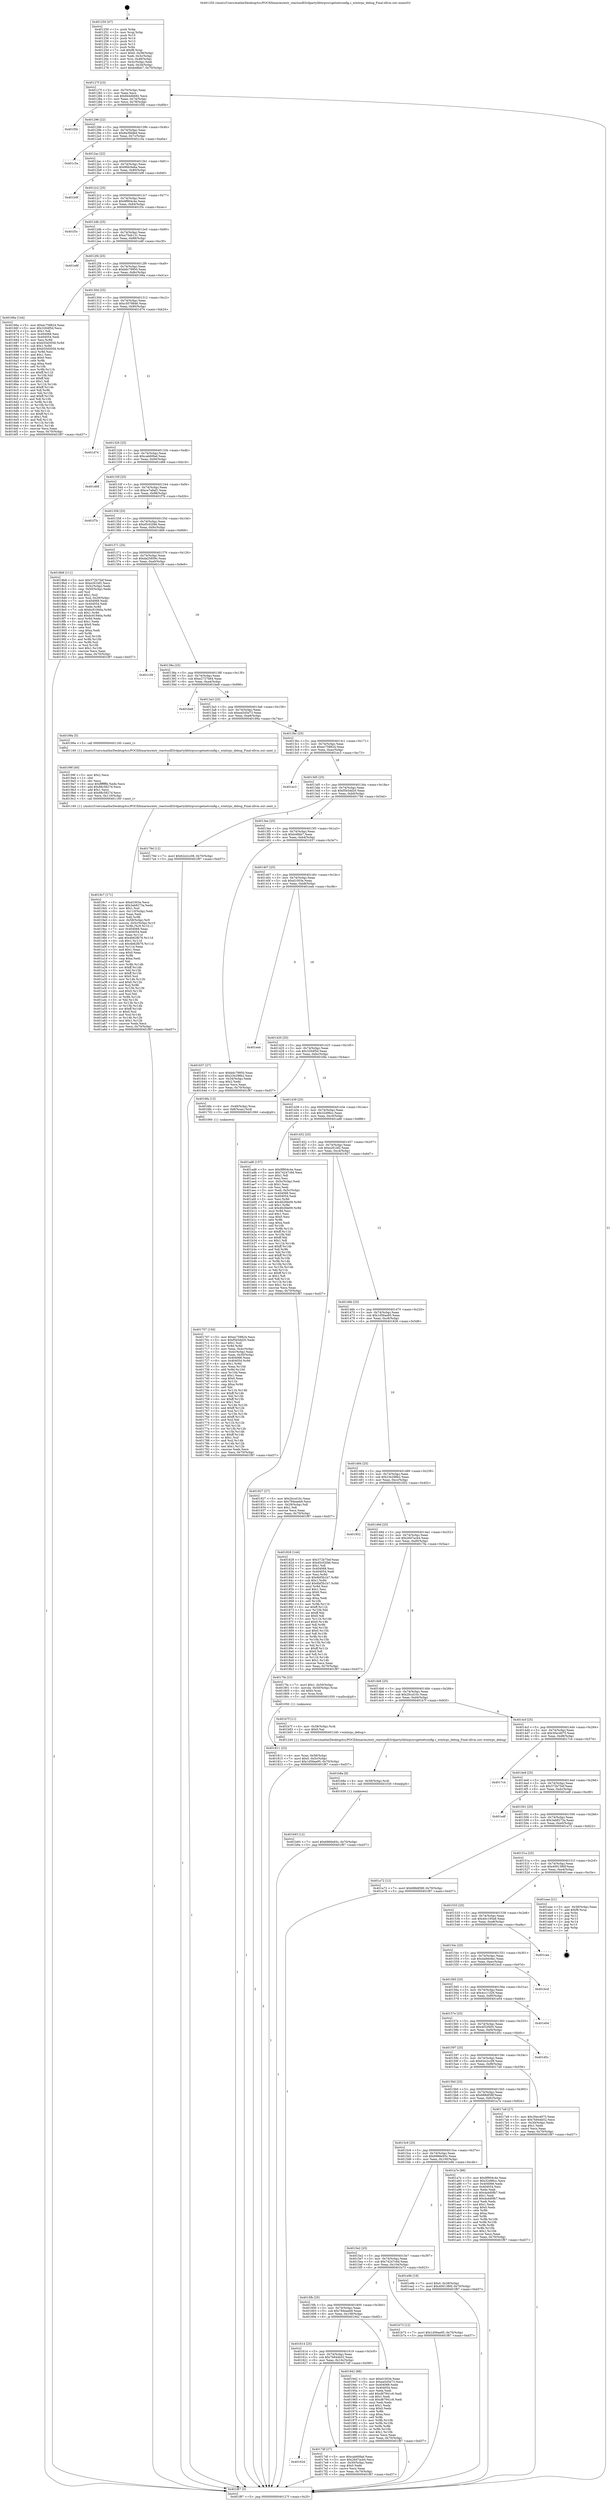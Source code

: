 digraph "0x401250" {
  label = "0x401250 (/mnt/c/Users/mathe/Desktop/tcc/POCII/binaries/extr_reactosdll3rdpartylibtirpcsrcgetnetconfig.c_wintirpc_debug_Final-ollvm.out::main(0))"
  labelloc = "t"
  node[shape=record]

  Entry [label="",width=0.3,height=0.3,shape=circle,fillcolor=black,style=filled]
  "0x40127f" [label="{
     0x40127f [23]\l
     | [instrs]\l
     &nbsp;&nbsp;0x40127f \<+3\>: mov -0x70(%rbp),%eax\l
     &nbsp;&nbsp;0x401282 \<+2\>: mov %eax,%ecx\l
     &nbsp;&nbsp;0x401284 \<+6\>: sub $0x844db682,%ecx\l
     &nbsp;&nbsp;0x40128a \<+3\>: mov %eax,-0x74(%rbp)\l
     &nbsp;&nbsp;0x40128d \<+3\>: mov %ecx,-0x78(%rbp)\l
     &nbsp;&nbsp;0x401290 \<+6\>: je 0000000000401f5b \<main+0xd0b\>\l
  }"]
  "0x401f5b" [label="{
     0x401f5b\l
  }", style=dashed]
  "0x401296" [label="{
     0x401296 [22]\l
     | [instrs]\l
     &nbsp;&nbsp;0x401296 \<+5\>: jmp 000000000040129b \<main+0x4b\>\l
     &nbsp;&nbsp;0x40129b \<+3\>: mov -0x74(%rbp),%eax\l
     &nbsp;&nbsp;0x40129e \<+5\>: sub $0x8a3fddbd,%eax\l
     &nbsp;&nbsp;0x4012a3 \<+3\>: mov %eax,-0x7c(%rbp)\l
     &nbsp;&nbsp;0x4012a6 \<+6\>: je 0000000000401c5a \<main+0xa0a\>\l
  }"]
  Exit [label="",width=0.3,height=0.3,shape=circle,fillcolor=black,style=filled,peripheries=2]
  "0x401c5a" [label="{
     0x401c5a\l
  }", style=dashed]
  "0x4012ac" [label="{
     0x4012ac [22]\l
     | [instrs]\l
     &nbsp;&nbsp;0x4012ac \<+5\>: jmp 00000000004012b1 \<main+0x61\>\l
     &nbsp;&nbsp;0x4012b1 \<+3\>: mov -0x74(%rbp),%eax\l
     &nbsp;&nbsp;0x4012b4 \<+5\>: sub $0x8fdc9a6a,%eax\l
     &nbsp;&nbsp;0x4012b9 \<+3\>: mov %eax,-0x80(%rbp)\l
     &nbsp;&nbsp;0x4012bc \<+6\>: je 0000000000401b9f \<main+0x94f\>\l
  }"]
  "0x401b93" [label="{
     0x401b93 [12]\l
     | [instrs]\l
     &nbsp;&nbsp;0x401b93 \<+7\>: movl $0x6966e93c,-0x70(%rbp)\l
     &nbsp;&nbsp;0x401b9a \<+5\>: jmp 0000000000401f87 \<main+0xd37\>\l
  }"]
  "0x401b9f" [label="{
     0x401b9f\l
  }", style=dashed]
  "0x4012c2" [label="{
     0x4012c2 [25]\l
     | [instrs]\l
     &nbsp;&nbsp;0x4012c2 \<+5\>: jmp 00000000004012c7 \<main+0x77\>\l
     &nbsp;&nbsp;0x4012c7 \<+3\>: mov -0x74(%rbp),%eax\l
     &nbsp;&nbsp;0x4012ca \<+5\>: sub $0x9f904c4e,%eax\l
     &nbsp;&nbsp;0x4012cf \<+6\>: mov %eax,-0x84(%rbp)\l
     &nbsp;&nbsp;0x4012d5 \<+6\>: je 0000000000401f3c \<main+0xcec\>\l
  }"]
  "0x401b8a" [label="{
     0x401b8a [9]\l
     | [instrs]\l
     &nbsp;&nbsp;0x401b8a \<+4\>: mov -0x58(%rbp),%rdi\l
     &nbsp;&nbsp;0x401b8e \<+5\>: call 0000000000401030 \<free@plt\>\l
     | [calls]\l
     &nbsp;&nbsp;0x401030 \{1\} (unknown)\l
  }"]
  "0x401f3c" [label="{
     0x401f3c\l
  }", style=dashed]
  "0x4012db" [label="{
     0x4012db [25]\l
     | [instrs]\l
     &nbsp;&nbsp;0x4012db \<+5\>: jmp 00000000004012e0 \<main+0x90\>\l
     &nbsp;&nbsp;0x4012e0 \<+3\>: mov -0x74(%rbp),%eax\l
     &nbsp;&nbsp;0x4012e3 \<+5\>: sub $0xa75eb131,%eax\l
     &nbsp;&nbsp;0x4012e8 \<+6\>: mov %eax,-0x88(%rbp)\l
     &nbsp;&nbsp;0x4012ee \<+6\>: je 0000000000401e8f \<main+0xc3f\>\l
  }"]
  "0x4019c7" [label="{
     0x4019c7 [171]\l
     | [instrs]\l
     &nbsp;&nbsp;0x4019c7 \<+5\>: mov $0xd1003e,%ecx\l
     &nbsp;&nbsp;0x4019cc \<+5\>: mov $0x3ab8273a,%edx\l
     &nbsp;&nbsp;0x4019d1 \<+3\>: mov $0x1,%sil\l
     &nbsp;&nbsp;0x4019d4 \<+6\>: mov -0x110(%rbp),%edi\l
     &nbsp;&nbsp;0x4019da \<+3\>: imul %eax,%edi\l
     &nbsp;&nbsp;0x4019dd \<+3\>: mov %dil,%r8b\l
     &nbsp;&nbsp;0x4019e0 \<+4\>: mov -0x58(%rbp),%r9\l
     &nbsp;&nbsp;0x4019e4 \<+4\>: movslq -0x5c(%rbp),%r10\l
     &nbsp;&nbsp;0x4019e8 \<+4\>: mov %r8b,(%r9,%r10,1)\l
     &nbsp;&nbsp;0x4019ec \<+7\>: mov 0x404068,%eax\l
     &nbsp;&nbsp;0x4019f3 \<+7\>: mov 0x404054,%edi\l
     &nbsp;&nbsp;0x4019fa \<+3\>: mov %eax,%r11d\l
     &nbsp;&nbsp;0x4019fd \<+7\>: add $0x4b62fb76,%r11d\l
     &nbsp;&nbsp;0x401a04 \<+4\>: sub $0x1,%r11d\l
     &nbsp;&nbsp;0x401a08 \<+7\>: sub $0x4b62fb76,%r11d\l
     &nbsp;&nbsp;0x401a0f \<+4\>: imul %r11d,%eax\l
     &nbsp;&nbsp;0x401a13 \<+3\>: and $0x1,%eax\l
     &nbsp;&nbsp;0x401a16 \<+3\>: cmp $0x0,%eax\l
     &nbsp;&nbsp;0x401a19 \<+4\>: sete %r8b\l
     &nbsp;&nbsp;0x401a1d \<+3\>: cmp $0xa,%edi\l
     &nbsp;&nbsp;0x401a20 \<+3\>: setl %bl\l
     &nbsp;&nbsp;0x401a23 \<+3\>: mov %r8b,%r14b\l
     &nbsp;&nbsp;0x401a26 \<+4\>: xor $0xff,%r14b\l
     &nbsp;&nbsp;0x401a2a \<+3\>: mov %bl,%r15b\l
     &nbsp;&nbsp;0x401a2d \<+4\>: xor $0xff,%r15b\l
     &nbsp;&nbsp;0x401a31 \<+4\>: xor $0x0,%sil\l
     &nbsp;&nbsp;0x401a35 \<+3\>: mov %r14b,%r12b\l
     &nbsp;&nbsp;0x401a38 \<+4\>: and $0x0,%r12b\l
     &nbsp;&nbsp;0x401a3c \<+3\>: and %sil,%r8b\l
     &nbsp;&nbsp;0x401a3f \<+3\>: mov %r15b,%r13b\l
     &nbsp;&nbsp;0x401a42 \<+4\>: and $0x0,%r13b\l
     &nbsp;&nbsp;0x401a46 \<+3\>: and %sil,%bl\l
     &nbsp;&nbsp;0x401a49 \<+3\>: or %r8b,%r12b\l
     &nbsp;&nbsp;0x401a4c \<+3\>: or %bl,%r13b\l
     &nbsp;&nbsp;0x401a4f \<+3\>: xor %r13b,%r12b\l
     &nbsp;&nbsp;0x401a52 \<+3\>: or %r15b,%r14b\l
     &nbsp;&nbsp;0x401a55 \<+4\>: xor $0xff,%r14b\l
     &nbsp;&nbsp;0x401a59 \<+4\>: or $0x0,%sil\l
     &nbsp;&nbsp;0x401a5d \<+3\>: and %sil,%r14b\l
     &nbsp;&nbsp;0x401a60 \<+3\>: or %r14b,%r12b\l
     &nbsp;&nbsp;0x401a63 \<+4\>: test $0x1,%r12b\l
     &nbsp;&nbsp;0x401a67 \<+3\>: cmovne %edx,%ecx\l
     &nbsp;&nbsp;0x401a6a \<+3\>: mov %ecx,-0x70(%rbp)\l
     &nbsp;&nbsp;0x401a6d \<+5\>: jmp 0000000000401f87 \<main+0xd37\>\l
  }"]
  "0x401e8f" [label="{
     0x401e8f\l
  }", style=dashed]
  "0x4012f4" [label="{
     0x4012f4 [25]\l
     | [instrs]\l
     &nbsp;&nbsp;0x4012f4 \<+5\>: jmp 00000000004012f9 \<main+0xa9\>\l
     &nbsp;&nbsp;0x4012f9 \<+3\>: mov -0x74(%rbp),%eax\l
     &nbsp;&nbsp;0x4012fc \<+5\>: sub $0xbdc79950,%eax\l
     &nbsp;&nbsp;0x401301 \<+6\>: mov %eax,-0x8c(%rbp)\l
     &nbsp;&nbsp;0x401307 \<+6\>: je 000000000040166a \<main+0x41a\>\l
  }"]
  "0x40199f" [label="{
     0x40199f [40]\l
     | [instrs]\l
     &nbsp;&nbsp;0x40199f \<+5\>: mov $0x2,%ecx\l
     &nbsp;&nbsp;0x4019a4 \<+1\>: cltd\l
     &nbsp;&nbsp;0x4019a5 \<+2\>: idiv %ecx\l
     &nbsp;&nbsp;0x4019a7 \<+6\>: imul $0xfffffffe,%edx,%ecx\l
     &nbsp;&nbsp;0x4019ad \<+6\>: add $0x88c5827d,%ecx\l
     &nbsp;&nbsp;0x4019b3 \<+3\>: add $0x1,%ecx\l
     &nbsp;&nbsp;0x4019b6 \<+6\>: sub $0x88c5827d,%ecx\l
     &nbsp;&nbsp;0x4019bc \<+6\>: mov %ecx,-0x110(%rbp)\l
     &nbsp;&nbsp;0x4019c2 \<+5\>: call 0000000000401160 \<next_i\>\l
     | [calls]\l
     &nbsp;&nbsp;0x401160 \{1\} (/mnt/c/Users/mathe/Desktop/tcc/POCII/binaries/extr_reactosdll3rdpartylibtirpcsrcgetnetconfig.c_wintirpc_debug_Final-ollvm.out::next_i)\l
  }"]
  "0x40166a" [label="{
     0x40166a [144]\l
     | [instrs]\l
     &nbsp;&nbsp;0x40166a \<+5\>: mov $0xec758824,%eax\l
     &nbsp;&nbsp;0x40166f \<+5\>: mov $0x3264f5d,%ecx\l
     &nbsp;&nbsp;0x401674 \<+2\>: mov $0x1,%dl\l
     &nbsp;&nbsp;0x401676 \<+7\>: mov 0x404068,%esi\l
     &nbsp;&nbsp;0x40167d \<+7\>: mov 0x404054,%edi\l
     &nbsp;&nbsp;0x401684 \<+3\>: mov %esi,%r8d\l
     &nbsp;&nbsp;0x401687 \<+7\>: sub $0xb55d3058,%r8d\l
     &nbsp;&nbsp;0x40168e \<+4\>: sub $0x1,%r8d\l
     &nbsp;&nbsp;0x401692 \<+7\>: add $0xb55d3058,%r8d\l
     &nbsp;&nbsp;0x401699 \<+4\>: imul %r8d,%esi\l
     &nbsp;&nbsp;0x40169d \<+3\>: and $0x1,%esi\l
     &nbsp;&nbsp;0x4016a0 \<+3\>: cmp $0x0,%esi\l
     &nbsp;&nbsp;0x4016a3 \<+4\>: sete %r9b\l
     &nbsp;&nbsp;0x4016a7 \<+3\>: cmp $0xa,%edi\l
     &nbsp;&nbsp;0x4016aa \<+4\>: setl %r10b\l
     &nbsp;&nbsp;0x4016ae \<+3\>: mov %r9b,%r11b\l
     &nbsp;&nbsp;0x4016b1 \<+4\>: xor $0xff,%r11b\l
     &nbsp;&nbsp;0x4016b5 \<+3\>: mov %r10b,%bl\l
     &nbsp;&nbsp;0x4016b8 \<+3\>: xor $0xff,%bl\l
     &nbsp;&nbsp;0x4016bb \<+3\>: xor $0x1,%dl\l
     &nbsp;&nbsp;0x4016be \<+3\>: mov %r11b,%r14b\l
     &nbsp;&nbsp;0x4016c1 \<+4\>: and $0xff,%r14b\l
     &nbsp;&nbsp;0x4016c5 \<+3\>: and %dl,%r9b\l
     &nbsp;&nbsp;0x4016c8 \<+3\>: mov %bl,%r15b\l
     &nbsp;&nbsp;0x4016cb \<+4\>: and $0xff,%r15b\l
     &nbsp;&nbsp;0x4016cf \<+3\>: and %dl,%r10b\l
     &nbsp;&nbsp;0x4016d2 \<+3\>: or %r9b,%r14b\l
     &nbsp;&nbsp;0x4016d5 \<+3\>: or %r10b,%r15b\l
     &nbsp;&nbsp;0x4016d8 \<+3\>: xor %r15b,%r14b\l
     &nbsp;&nbsp;0x4016db \<+3\>: or %bl,%r11b\l
     &nbsp;&nbsp;0x4016de \<+4\>: xor $0xff,%r11b\l
     &nbsp;&nbsp;0x4016e2 \<+3\>: or $0x1,%dl\l
     &nbsp;&nbsp;0x4016e5 \<+3\>: and %dl,%r11b\l
     &nbsp;&nbsp;0x4016e8 \<+3\>: or %r11b,%r14b\l
     &nbsp;&nbsp;0x4016eb \<+4\>: test $0x1,%r14b\l
     &nbsp;&nbsp;0x4016ef \<+3\>: cmovne %ecx,%eax\l
     &nbsp;&nbsp;0x4016f2 \<+3\>: mov %eax,-0x70(%rbp)\l
     &nbsp;&nbsp;0x4016f5 \<+5\>: jmp 0000000000401f87 \<main+0xd37\>\l
  }"]
  "0x40130d" [label="{
     0x40130d [25]\l
     | [instrs]\l
     &nbsp;&nbsp;0x40130d \<+5\>: jmp 0000000000401312 \<main+0xc2\>\l
     &nbsp;&nbsp;0x401312 \<+3\>: mov -0x74(%rbp),%eax\l
     &nbsp;&nbsp;0x401315 \<+5\>: sub $0xc5078846,%eax\l
     &nbsp;&nbsp;0x40131a \<+6\>: mov %eax,-0x90(%rbp)\l
     &nbsp;&nbsp;0x401320 \<+6\>: je 0000000000401d74 \<main+0xb24\>\l
  }"]
  "0x401811" [label="{
     0x401811 [23]\l
     | [instrs]\l
     &nbsp;&nbsp;0x401811 \<+4\>: mov %rax,-0x58(%rbp)\l
     &nbsp;&nbsp;0x401815 \<+7\>: movl $0x0,-0x5c(%rbp)\l
     &nbsp;&nbsp;0x40181c \<+7\>: movl $0x1d56ae95,-0x70(%rbp)\l
     &nbsp;&nbsp;0x401823 \<+5\>: jmp 0000000000401f87 \<main+0xd37\>\l
  }"]
  "0x401d74" [label="{
     0x401d74\l
  }", style=dashed]
  "0x401326" [label="{
     0x401326 [25]\l
     | [instrs]\l
     &nbsp;&nbsp;0x401326 \<+5\>: jmp 000000000040132b \<main+0xdb\>\l
     &nbsp;&nbsp;0x40132b \<+3\>: mov -0x74(%rbp),%eax\l
     &nbsp;&nbsp;0x40132e \<+5\>: sub $0xcab60fad,%eax\l
     &nbsp;&nbsp;0x401333 \<+6\>: mov %eax,-0x94(%rbp)\l
     &nbsp;&nbsp;0x401339 \<+6\>: je 0000000000401d68 \<main+0xb18\>\l
  }"]
  "0x40162d" [label="{
     0x40162d\l
  }", style=dashed]
  "0x401d68" [label="{
     0x401d68\l
  }", style=dashed]
  "0x40133f" [label="{
     0x40133f [25]\l
     | [instrs]\l
     &nbsp;&nbsp;0x40133f \<+5\>: jmp 0000000000401344 \<main+0xf4\>\l
     &nbsp;&nbsp;0x401344 \<+3\>: mov -0x74(%rbp),%eax\l
     &nbsp;&nbsp;0x401347 \<+5\>: sub $0xce7a9af1,%eax\l
     &nbsp;&nbsp;0x40134c \<+6\>: mov %eax,-0x98(%rbp)\l
     &nbsp;&nbsp;0x401352 \<+6\>: je 0000000000401f7b \<main+0xd2b\>\l
  }"]
  "0x4017df" [label="{
     0x4017df [27]\l
     | [instrs]\l
     &nbsp;&nbsp;0x4017df \<+5\>: mov $0xcab60fad,%eax\l
     &nbsp;&nbsp;0x4017e4 \<+5\>: mov $0x26d7acb4,%ecx\l
     &nbsp;&nbsp;0x4017e9 \<+3\>: mov -0x30(%rbp),%edx\l
     &nbsp;&nbsp;0x4017ec \<+3\>: cmp $0x0,%edx\l
     &nbsp;&nbsp;0x4017ef \<+3\>: cmove %ecx,%eax\l
     &nbsp;&nbsp;0x4017f2 \<+3\>: mov %eax,-0x70(%rbp)\l
     &nbsp;&nbsp;0x4017f5 \<+5\>: jmp 0000000000401f87 \<main+0xd37\>\l
  }"]
  "0x401f7b" [label="{
     0x401f7b\l
  }", style=dashed]
  "0x401358" [label="{
     0x401358 [25]\l
     | [instrs]\l
     &nbsp;&nbsp;0x401358 \<+5\>: jmp 000000000040135d \<main+0x10d\>\l
     &nbsp;&nbsp;0x40135d \<+3\>: mov -0x74(%rbp),%eax\l
     &nbsp;&nbsp;0x401360 \<+5\>: sub $0xd5c02f46,%eax\l
     &nbsp;&nbsp;0x401365 \<+6\>: mov %eax,-0x9c(%rbp)\l
     &nbsp;&nbsp;0x40136b \<+6\>: je 00000000004018b8 \<main+0x668\>\l
  }"]
  "0x401614" [label="{
     0x401614 [25]\l
     | [instrs]\l
     &nbsp;&nbsp;0x401614 \<+5\>: jmp 0000000000401619 \<main+0x3c9\>\l
     &nbsp;&nbsp;0x401619 \<+3\>: mov -0x74(%rbp),%eax\l
     &nbsp;&nbsp;0x40161c \<+5\>: sub $0x7b844b52,%eax\l
     &nbsp;&nbsp;0x401621 \<+6\>: mov %eax,-0x10c(%rbp)\l
     &nbsp;&nbsp;0x401627 \<+6\>: je 00000000004017df \<main+0x58f\>\l
  }"]
  "0x4018b8" [label="{
     0x4018b8 [111]\l
     | [instrs]\l
     &nbsp;&nbsp;0x4018b8 \<+5\>: mov $0x372b75ef,%eax\l
     &nbsp;&nbsp;0x4018bd \<+5\>: mov $0xe261bf2,%ecx\l
     &nbsp;&nbsp;0x4018c2 \<+3\>: mov -0x5c(%rbp),%edx\l
     &nbsp;&nbsp;0x4018c5 \<+3\>: cmp -0x50(%rbp),%edx\l
     &nbsp;&nbsp;0x4018c8 \<+4\>: setl %sil\l
     &nbsp;&nbsp;0x4018cc \<+4\>: and $0x1,%sil\l
     &nbsp;&nbsp;0x4018d0 \<+4\>: mov %sil,-0x29(%rbp)\l
     &nbsp;&nbsp;0x4018d4 \<+7\>: mov 0x404068,%edx\l
     &nbsp;&nbsp;0x4018db \<+7\>: mov 0x404054,%edi\l
     &nbsp;&nbsp;0x4018e2 \<+3\>: mov %edx,%r8d\l
     &nbsp;&nbsp;0x4018e5 \<+7\>: sub $0xbc91940a,%r8d\l
     &nbsp;&nbsp;0x4018ec \<+4\>: sub $0x1,%r8d\l
     &nbsp;&nbsp;0x4018f0 \<+7\>: add $0xbc91940a,%r8d\l
     &nbsp;&nbsp;0x4018f7 \<+4\>: imul %r8d,%edx\l
     &nbsp;&nbsp;0x4018fb \<+3\>: and $0x1,%edx\l
     &nbsp;&nbsp;0x4018fe \<+3\>: cmp $0x0,%edx\l
     &nbsp;&nbsp;0x401901 \<+4\>: sete %sil\l
     &nbsp;&nbsp;0x401905 \<+3\>: cmp $0xa,%edi\l
     &nbsp;&nbsp;0x401908 \<+4\>: setl %r9b\l
     &nbsp;&nbsp;0x40190c \<+3\>: mov %sil,%r10b\l
     &nbsp;&nbsp;0x40190f \<+3\>: and %r9b,%r10b\l
     &nbsp;&nbsp;0x401912 \<+3\>: xor %r9b,%sil\l
     &nbsp;&nbsp;0x401915 \<+3\>: or %sil,%r10b\l
     &nbsp;&nbsp;0x401918 \<+4\>: test $0x1,%r10b\l
     &nbsp;&nbsp;0x40191c \<+3\>: cmovne %ecx,%eax\l
     &nbsp;&nbsp;0x40191f \<+3\>: mov %eax,-0x70(%rbp)\l
     &nbsp;&nbsp;0x401922 \<+5\>: jmp 0000000000401f87 \<main+0xd37\>\l
  }"]
  "0x401371" [label="{
     0x401371 [25]\l
     | [instrs]\l
     &nbsp;&nbsp;0x401371 \<+5\>: jmp 0000000000401376 \<main+0x126\>\l
     &nbsp;&nbsp;0x401376 \<+3\>: mov -0x74(%rbp),%eax\l
     &nbsp;&nbsp;0x401379 \<+5\>: sub $0xda25859c,%eax\l
     &nbsp;&nbsp;0x40137e \<+6\>: mov %eax,-0xa0(%rbp)\l
     &nbsp;&nbsp;0x401384 \<+6\>: je 0000000000401c39 \<main+0x9e9\>\l
  }"]
  "0x401942" [label="{
     0x401942 [88]\l
     | [instrs]\l
     &nbsp;&nbsp;0x401942 \<+5\>: mov $0xd1003e,%eax\l
     &nbsp;&nbsp;0x401947 \<+5\>: mov $0xea545e73,%ecx\l
     &nbsp;&nbsp;0x40194c \<+7\>: mov 0x404068,%edx\l
     &nbsp;&nbsp;0x401953 \<+7\>: mov 0x404054,%esi\l
     &nbsp;&nbsp;0x40195a \<+2\>: mov %edx,%edi\l
     &nbsp;&nbsp;0x40195c \<+6\>: add $0xd67941c6,%edi\l
     &nbsp;&nbsp;0x401962 \<+3\>: sub $0x1,%edi\l
     &nbsp;&nbsp;0x401965 \<+6\>: sub $0xd67941c6,%edi\l
     &nbsp;&nbsp;0x40196b \<+3\>: imul %edi,%edx\l
     &nbsp;&nbsp;0x40196e \<+3\>: and $0x1,%edx\l
     &nbsp;&nbsp;0x401971 \<+3\>: cmp $0x0,%edx\l
     &nbsp;&nbsp;0x401974 \<+4\>: sete %r8b\l
     &nbsp;&nbsp;0x401978 \<+3\>: cmp $0xa,%esi\l
     &nbsp;&nbsp;0x40197b \<+4\>: setl %r9b\l
     &nbsp;&nbsp;0x40197f \<+3\>: mov %r8b,%r10b\l
     &nbsp;&nbsp;0x401982 \<+3\>: and %r9b,%r10b\l
     &nbsp;&nbsp;0x401985 \<+3\>: xor %r9b,%r8b\l
     &nbsp;&nbsp;0x401988 \<+3\>: or %r8b,%r10b\l
     &nbsp;&nbsp;0x40198b \<+4\>: test $0x1,%r10b\l
     &nbsp;&nbsp;0x40198f \<+3\>: cmovne %ecx,%eax\l
     &nbsp;&nbsp;0x401992 \<+3\>: mov %eax,-0x70(%rbp)\l
     &nbsp;&nbsp;0x401995 \<+5\>: jmp 0000000000401f87 \<main+0xd37\>\l
  }"]
  "0x401c39" [label="{
     0x401c39\l
  }", style=dashed]
  "0x40138a" [label="{
     0x40138a [25]\l
     | [instrs]\l
     &nbsp;&nbsp;0x40138a \<+5\>: jmp 000000000040138f \<main+0x13f\>\l
     &nbsp;&nbsp;0x40138f \<+3\>: mov -0x74(%rbp),%eax\l
     &nbsp;&nbsp;0x401392 \<+5\>: sub $0xe2727b64,%eax\l
     &nbsp;&nbsp;0x401397 \<+6\>: mov %eax,-0xa4(%rbp)\l
     &nbsp;&nbsp;0x40139d \<+6\>: je 0000000000401be8 \<main+0x998\>\l
  }"]
  "0x4015fb" [label="{
     0x4015fb [25]\l
     | [instrs]\l
     &nbsp;&nbsp;0x4015fb \<+5\>: jmp 0000000000401600 \<main+0x3b0\>\l
     &nbsp;&nbsp;0x401600 \<+3\>: mov -0x74(%rbp),%eax\l
     &nbsp;&nbsp;0x401603 \<+5\>: sub $0x784eaeb9,%eax\l
     &nbsp;&nbsp;0x401608 \<+6\>: mov %eax,-0x108(%rbp)\l
     &nbsp;&nbsp;0x40160e \<+6\>: je 0000000000401942 \<main+0x6f2\>\l
  }"]
  "0x401be8" [label="{
     0x401be8\l
  }", style=dashed]
  "0x4013a3" [label="{
     0x4013a3 [25]\l
     | [instrs]\l
     &nbsp;&nbsp;0x4013a3 \<+5\>: jmp 00000000004013a8 \<main+0x158\>\l
     &nbsp;&nbsp;0x4013a8 \<+3\>: mov -0x74(%rbp),%eax\l
     &nbsp;&nbsp;0x4013ab \<+5\>: sub $0xea545e73,%eax\l
     &nbsp;&nbsp;0x4013b0 \<+6\>: mov %eax,-0xa8(%rbp)\l
     &nbsp;&nbsp;0x4013b6 \<+6\>: je 000000000040199a \<main+0x74a\>\l
  }"]
  "0x401b73" [label="{
     0x401b73 [12]\l
     | [instrs]\l
     &nbsp;&nbsp;0x401b73 \<+7\>: movl $0x1d56ae95,-0x70(%rbp)\l
     &nbsp;&nbsp;0x401b7a \<+5\>: jmp 0000000000401f87 \<main+0xd37\>\l
  }"]
  "0x40199a" [label="{
     0x40199a [5]\l
     | [instrs]\l
     &nbsp;&nbsp;0x40199a \<+5\>: call 0000000000401160 \<next_i\>\l
     | [calls]\l
     &nbsp;&nbsp;0x401160 \{1\} (/mnt/c/Users/mathe/Desktop/tcc/POCII/binaries/extr_reactosdll3rdpartylibtirpcsrcgetnetconfig.c_wintirpc_debug_Final-ollvm.out::next_i)\l
  }"]
  "0x4013bc" [label="{
     0x4013bc [25]\l
     | [instrs]\l
     &nbsp;&nbsp;0x4013bc \<+5\>: jmp 00000000004013c1 \<main+0x171\>\l
     &nbsp;&nbsp;0x4013c1 \<+3\>: mov -0x74(%rbp),%eax\l
     &nbsp;&nbsp;0x4013c4 \<+5\>: sub $0xec758824,%eax\l
     &nbsp;&nbsp;0x4013c9 \<+6\>: mov %eax,-0xac(%rbp)\l
     &nbsp;&nbsp;0x4013cf \<+6\>: je 0000000000401ec3 \<main+0xc73\>\l
  }"]
  "0x4015e2" [label="{
     0x4015e2 [25]\l
     | [instrs]\l
     &nbsp;&nbsp;0x4015e2 \<+5\>: jmp 00000000004015e7 \<main+0x397\>\l
     &nbsp;&nbsp;0x4015e7 \<+3\>: mov -0x74(%rbp),%eax\l
     &nbsp;&nbsp;0x4015ea \<+5\>: sub $0x74247c6d,%eax\l
     &nbsp;&nbsp;0x4015ef \<+6\>: mov %eax,-0x104(%rbp)\l
     &nbsp;&nbsp;0x4015f5 \<+6\>: je 0000000000401b73 \<main+0x923\>\l
  }"]
  "0x401ec3" [label="{
     0x401ec3\l
  }", style=dashed]
  "0x4013d5" [label="{
     0x4013d5 [25]\l
     | [instrs]\l
     &nbsp;&nbsp;0x4013d5 \<+5\>: jmp 00000000004013da \<main+0x18a\>\l
     &nbsp;&nbsp;0x4013da \<+3\>: mov -0x74(%rbp),%eax\l
     &nbsp;&nbsp;0x4013dd \<+5\>: sub $0xf5b5dd20,%eax\l
     &nbsp;&nbsp;0x4013e2 \<+6\>: mov %eax,-0xb0(%rbp)\l
     &nbsp;&nbsp;0x4013e8 \<+6\>: je 000000000040179d \<main+0x54d\>\l
  }"]
  "0x401e9b" [label="{
     0x401e9b [19]\l
     | [instrs]\l
     &nbsp;&nbsp;0x401e9b \<+7\>: movl $0x0,-0x38(%rbp)\l
     &nbsp;&nbsp;0x401ea2 \<+7\>: movl $0x4091380f,-0x70(%rbp)\l
     &nbsp;&nbsp;0x401ea9 \<+5\>: jmp 0000000000401f87 \<main+0xd37\>\l
  }"]
  "0x40179d" [label="{
     0x40179d [12]\l
     | [instrs]\l
     &nbsp;&nbsp;0x40179d \<+7\>: movl $0x62e2cc08,-0x70(%rbp)\l
     &nbsp;&nbsp;0x4017a4 \<+5\>: jmp 0000000000401f87 \<main+0xd37\>\l
  }"]
  "0x4013ee" [label="{
     0x4013ee [25]\l
     | [instrs]\l
     &nbsp;&nbsp;0x4013ee \<+5\>: jmp 00000000004013f3 \<main+0x1a3\>\l
     &nbsp;&nbsp;0x4013f3 \<+3\>: mov -0x74(%rbp),%eax\l
     &nbsp;&nbsp;0x4013f6 \<+5\>: sub $0xb48bb7,%eax\l
     &nbsp;&nbsp;0x4013fb \<+6\>: mov %eax,-0xb4(%rbp)\l
     &nbsp;&nbsp;0x401401 \<+6\>: je 0000000000401637 \<main+0x3e7\>\l
  }"]
  "0x4015c9" [label="{
     0x4015c9 [25]\l
     | [instrs]\l
     &nbsp;&nbsp;0x4015c9 \<+5\>: jmp 00000000004015ce \<main+0x37e\>\l
     &nbsp;&nbsp;0x4015ce \<+3\>: mov -0x74(%rbp),%eax\l
     &nbsp;&nbsp;0x4015d1 \<+5\>: sub $0x6966e93c,%eax\l
     &nbsp;&nbsp;0x4015d6 \<+6\>: mov %eax,-0x100(%rbp)\l
     &nbsp;&nbsp;0x4015dc \<+6\>: je 0000000000401e9b \<main+0xc4b\>\l
  }"]
  "0x401637" [label="{
     0x401637 [27]\l
     | [instrs]\l
     &nbsp;&nbsp;0x401637 \<+5\>: mov $0xbdc79950,%eax\l
     &nbsp;&nbsp;0x40163c \<+5\>: mov $0x23e298b2,%ecx\l
     &nbsp;&nbsp;0x401641 \<+3\>: mov -0x34(%rbp),%edx\l
     &nbsp;&nbsp;0x401644 \<+3\>: cmp $0x2,%edx\l
     &nbsp;&nbsp;0x401647 \<+3\>: cmovne %ecx,%eax\l
     &nbsp;&nbsp;0x40164a \<+3\>: mov %eax,-0x70(%rbp)\l
     &nbsp;&nbsp;0x40164d \<+5\>: jmp 0000000000401f87 \<main+0xd37\>\l
  }"]
  "0x401407" [label="{
     0x401407 [25]\l
     | [instrs]\l
     &nbsp;&nbsp;0x401407 \<+5\>: jmp 000000000040140c \<main+0x1bc\>\l
     &nbsp;&nbsp;0x40140c \<+3\>: mov -0x74(%rbp),%eax\l
     &nbsp;&nbsp;0x40140f \<+5\>: sub $0xd1003e,%eax\l
     &nbsp;&nbsp;0x401414 \<+6\>: mov %eax,-0xb8(%rbp)\l
     &nbsp;&nbsp;0x40141a \<+6\>: je 0000000000401eeb \<main+0xc9b\>\l
  }"]
  "0x401f87" [label="{
     0x401f87 [5]\l
     | [instrs]\l
     &nbsp;&nbsp;0x401f87 \<+5\>: jmp 000000000040127f \<main+0x2f\>\l
  }"]
  "0x401250" [label="{
     0x401250 [47]\l
     | [instrs]\l
     &nbsp;&nbsp;0x401250 \<+1\>: push %rbp\l
     &nbsp;&nbsp;0x401251 \<+3\>: mov %rsp,%rbp\l
     &nbsp;&nbsp;0x401254 \<+2\>: push %r15\l
     &nbsp;&nbsp;0x401256 \<+2\>: push %r14\l
     &nbsp;&nbsp;0x401258 \<+2\>: push %r13\l
     &nbsp;&nbsp;0x40125a \<+2\>: push %r12\l
     &nbsp;&nbsp;0x40125c \<+1\>: push %rbx\l
     &nbsp;&nbsp;0x40125d \<+7\>: sub $0xf8,%rsp\l
     &nbsp;&nbsp;0x401264 \<+7\>: movl $0x0,-0x38(%rbp)\l
     &nbsp;&nbsp;0x40126b \<+3\>: mov %edi,-0x3c(%rbp)\l
     &nbsp;&nbsp;0x40126e \<+4\>: mov %rsi,-0x48(%rbp)\l
     &nbsp;&nbsp;0x401272 \<+3\>: mov -0x3c(%rbp),%edi\l
     &nbsp;&nbsp;0x401275 \<+3\>: mov %edi,-0x34(%rbp)\l
     &nbsp;&nbsp;0x401278 \<+7\>: movl $0xb48bb7,-0x70(%rbp)\l
  }"]
  "0x401a7e" [label="{
     0x401a7e [88]\l
     | [instrs]\l
     &nbsp;&nbsp;0x401a7e \<+5\>: mov $0x9f904c4e,%eax\l
     &nbsp;&nbsp;0x401a83 \<+5\>: mov $0x32d96cc,%ecx\l
     &nbsp;&nbsp;0x401a88 \<+7\>: mov 0x404068,%edx\l
     &nbsp;&nbsp;0x401a8f \<+7\>: mov 0x404054,%esi\l
     &nbsp;&nbsp;0x401a96 \<+2\>: mov %edx,%edi\l
     &nbsp;&nbsp;0x401a98 \<+6\>: sub $0x4a4d0fb7,%edi\l
     &nbsp;&nbsp;0x401a9e \<+3\>: sub $0x1,%edi\l
     &nbsp;&nbsp;0x401aa1 \<+6\>: add $0x4a4d0fb7,%edi\l
     &nbsp;&nbsp;0x401aa7 \<+3\>: imul %edi,%edx\l
     &nbsp;&nbsp;0x401aaa \<+3\>: and $0x1,%edx\l
     &nbsp;&nbsp;0x401aad \<+3\>: cmp $0x0,%edx\l
     &nbsp;&nbsp;0x401ab0 \<+4\>: sete %r8b\l
     &nbsp;&nbsp;0x401ab4 \<+3\>: cmp $0xa,%esi\l
     &nbsp;&nbsp;0x401ab7 \<+4\>: setl %r9b\l
     &nbsp;&nbsp;0x401abb \<+3\>: mov %r8b,%r10b\l
     &nbsp;&nbsp;0x401abe \<+3\>: and %r9b,%r10b\l
     &nbsp;&nbsp;0x401ac1 \<+3\>: xor %r9b,%r8b\l
     &nbsp;&nbsp;0x401ac4 \<+3\>: or %r8b,%r10b\l
     &nbsp;&nbsp;0x401ac7 \<+4\>: test $0x1,%r10b\l
     &nbsp;&nbsp;0x401acb \<+3\>: cmovne %ecx,%eax\l
     &nbsp;&nbsp;0x401ace \<+3\>: mov %eax,-0x70(%rbp)\l
     &nbsp;&nbsp;0x401ad1 \<+5\>: jmp 0000000000401f87 \<main+0xd37\>\l
  }"]
  "0x401eeb" [label="{
     0x401eeb\l
  }", style=dashed]
  "0x401420" [label="{
     0x401420 [25]\l
     | [instrs]\l
     &nbsp;&nbsp;0x401420 \<+5\>: jmp 0000000000401425 \<main+0x1d5\>\l
     &nbsp;&nbsp;0x401425 \<+3\>: mov -0x74(%rbp),%eax\l
     &nbsp;&nbsp;0x401428 \<+5\>: sub $0x3264f5d,%eax\l
     &nbsp;&nbsp;0x40142d \<+6\>: mov %eax,-0xbc(%rbp)\l
     &nbsp;&nbsp;0x401433 \<+6\>: je 00000000004016fa \<main+0x4aa\>\l
  }"]
  "0x4015b0" [label="{
     0x4015b0 [25]\l
     | [instrs]\l
     &nbsp;&nbsp;0x4015b0 \<+5\>: jmp 00000000004015b5 \<main+0x365\>\l
     &nbsp;&nbsp;0x4015b5 \<+3\>: mov -0x74(%rbp),%eax\l
     &nbsp;&nbsp;0x4015b8 \<+5\>: sub $0x688df38f,%eax\l
     &nbsp;&nbsp;0x4015bd \<+6\>: mov %eax,-0xfc(%rbp)\l
     &nbsp;&nbsp;0x4015c3 \<+6\>: je 0000000000401a7e \<main+0x82e\>\l
  }"]
  "0x4016fa" [label="{
     0x4016fa [13]\l
     | [instrs]\l
     &nbsp;&nbsp;0x4016fa \<+4\>: mov -0x48(%rbp),%rax\l
     &nbsp;&nbsp;0x4016fe \<+4\>: mov 0x8(%rax),%rdi\l
     &nbsp;&nbsp;0x401702 \<+5\>: call 0000000000401060 \<atoi@plt\>\l
     | [calls]\l
     &nbsp;&nbsp;0x401060 \{1\} (unknown)\l
  }"]
  "0x401439" [label="{
     0x401439 [25]\l
     | [instrs]\l
     &nbsp;&nbsp;0x401439 \<+5\>: jmp 000000000040143e \<main+0x1ee\>\l
     &nbsp;&nbsp;0x40143e \<+3\>: mov -0x74(%rbp),%eax\l
     &nbsp;&nbsp;0x401441 \<+5\>: sub $0x32d96cc,%eax\l
     &nbsp;&nbsp;0x401446 \<+6\>: mov %eax,-0xc0(%rbp)\l
     &nbsp;&nbsp;0x40144c \<+6\>: je 0000000000401ad6 \<main+0x886\>\l
  }"]
  "0x401707" [label="{
     0x401707 [150]\l
     | [instrs]\l
     &nbsp;&nbsp;0x401707 \<+5\>: mov $0xec758824,%ecx\l
     &nbsp;&nbsp;0x40170c \<+5\>: mov $0xf5b5dd20,%edx\l
     &nbsp;&nbsp;0x401711 \<+3\>: mov $0x1,%sil\l
     &nbsp;&nbsp;0x401714 \<+3\>: xor %r8d,%r8d\l
     &nbsp;&nbsp;0x401717 \<+3\>: mov %eax,-0x4c(%rbp)\l
     &nbsp;&nbsp;0x40171a \<+3\>: mov -0x4c(%rbp),%eax\l
     &nbsp;&nbsp;0x40171d \<+3\>: mov %eax,-0x30(%rbp)\l
     &nbsp;&nbsp;0x401720 \<+7\>: mov 0x404068,%eax\l
     &nbsp;&nbsp;0x401727 \<+8\>: mov 0x404054,%r9d\l
     &nbsp;&nbsp;0x40172f \<+4\>: sub $0x1,%r8d\l
     &nbsp;&nbsp;0x401733 \<+3\>: mov %eax,%r10d\l
     &nbsp;&nbsp;0x401736 \<+3\>: add %r8d,%r10d\l
     &nbsp;&nbsp;0x401739 \<+4\>: imul %r10d,%eax\l
     &nbsp;&nbsp;0x40173d \<+3\>: and $0x1,%eax\l
     &nbsp;&nbsp;0x401740 \<+3\>: cmp $0x0,%eax\l
     &nbsp;&nbsp;0x401743 \<+4\>: sete %r11b\l
     &nbsp;&nbsp;0x401747 \<+4\>: cmp $0xa,%r9d\l
     &nbsp;&nbsp;0x40174b \<+3\>: setl %bl\l
     &nbsp;&nbsp;0x40174e \<+3\>: mov %r11b,%r14b\l
     &nbsp;&nbsp;0x401751 \<+4\>: xor $0xff,%r14b\l
     &nbsp;&nbsp;0x401755 \<+3\>: mov %bl,%r15b\l
     &nbsp;&nbsp;0x401758 \<+4\>: xor $0xff,%r15b\l
     &nbsp;&nbsp;0x40175c \<+4\>: xor $0x1,%sil\l
     &nbsp;&nbsp;0x401760 \<+3\>: mov %r14b,%r12b\l
     &nbsp;&nbsp;0x401763 \<+4\>: and $0xff,%r12b\l
     &nbsp;&nbsp;0x401767 \<+3\>: and %sil,%r11b\l
     &nbsp;&nbsp;0x40176a \<+3\>: mov %r15b,%r13b\l
     &nbsp;&nbsp;0x40176d \<+4\>: and $0xff,%r13b\l
     &nbsp;&nbsp;0x401771 \<+3\>: and %sil,%bl\l
     &nbsp;&nbsp;0x401774 \<+3\>: or %r11b,%r12b\l
     &nbsp;&nbsp;0x401777 \<+3\>: or %bl,%r13b\l
     &nbsp;&nbsp;0x40177a \<+3\>: xor %r13b,%r12b\l
     &nbsp;&nbsp;0x40177d \<+3\>: or %r15b,%r14b\l
     &nbsp;&nbsp;0x401780 \<+4\>: xor $0xff,%r14b\l
     &nbsp;&nbsp;0x401784 \<+4\>: or $0x1,%sil\l
     &nbsp;&nbsp;0x401788 \<+3\>: and %sil,%r14b\l
     &nbsp;&nbsp;0x40178b \<+3\>: or %r14b,%r12b\l
     &nbsp;&nbsp;0x40178e \<+4\>: test $0x1,%r12b\l
     &nbsp;&nbsp;0x401792 \<+3\>: cmovne %edx,%ecx\l
     &nbsp;&nbsp;0x401795 \<+3\>: mov %ecx,-0x70(%rbp)\l
     &nbsp;&nbsp;0x401798 \<+5\>: jmp 0000000000401f87 \<main+0xd37\>\l
  }"]
  "0x4017a9" [label="{
     0x4017a9 [27]\l
     | [instrs]\l
     &nbsp;&nbsp;0x4017a9 \<+5\>: mov $0x30ec4975,%eax\l
     &nbsp;&nbsp;0x4017ae \<+5\>: mov $0x7b844b52,%ecx\l
     &nbsp;&nbsp;0x4017b3 \<+3\>: mov -0x30(%rbp),%edx\l
     &nbsp;&nbsp;0x4017b6 \<+3\>: cmp $0x1,%edx\l
     &nbsp;&nbsp;0x4017b9 \<+3\>: cmovl %ecx,%eax\l
     &nbsp;&nbsp;0x4017bc \<+3\>: mov %eax,-0x70(%rbp)\l
     &nbsp;&nbsp;0x4017bf \<+5\>: jmp 0000000000401f87 \<main+0xd37\>\l
  }"]
  "0x401ad6" [label="{
     0x401ad6 [157]\l
     | [instrs]\l
     &nbsp;&nbsp;0x401ad6 \<+5\>: mov $0x9f904c4e,%eax\l
     &nbsp;&nbsp;0x401adb \<+5\>: mov $0x74247c6d,%ecx\l
     &nbsp;&nbsp;0x401ae0 \<+2\>: mov $0x1,%dl\l
     &nbsp;&nbsp;0x401ae2 \<+2\>: xor %esi,%esi\l
     &nbsp;&nbsp;0x401ae4 \<+3\>: mov -0x5c(%rbp),%edi\l
     &nbsp;&nbsp;0x401ae7 \<+3\>: sub $0x1,%esi\l
     &nbsp;&nbsp;0x401aea \<+2\>: sub %esi,%edi\l
     &nbsp;&nbsp;0x401aec \<+3\>: mov %edi,-0x5c(%rbp)\l
     &nbsp;&nbsp;0x401aef \<+7\>: mov 0x404068,%esi\l
     &nbsp;&nbsp;0x401af6 \<+7\>: mov 0x404054,%edi\l
     &nbsp;&nbsp;0x401afd \<+3\>: mov %esi,%r8d\l
     &nbsp;&nbsp;0x401b00 \<+7\>: add $0x462fde09,%r8d\l
     &nbsp;&nbsp;0x401b07 \<+4\>: sub $0x1,%r8d\l
     &nbsp;&nbsp;0x401b0b \<+7\>: sub $0x462fde09,%r8d\l
     &nbsp;&nbsp;0x401b12 \<+4\>: imul %r8d,%esi\l
     &nbsp;&nbsp;0x401b16 \<+3\>: and $0x1,%esi\l
     &nbsp;&nbsp;0x401b19 \<+3\>: cmp $0x0,%esi\l
     &nbsp;&nbsp;0x401b1c \<+4\>: sete %r9b\l
     &nbsp;&nbsp;0x401b20 \<+3\>: cmp $0xa,%edi\l
     &nbsp;&nbsp;0x401b23 \<+4\>: setl %r10b\l
     &nbsp;&nbsp;0x401b27 \<+3\>: mov %r9b,%r11b\l
     &nbsp;&nbsp;0x401b2a \<+4\>: xor $0xff,%r11b\l
     &nbsp;&nbsp;0x401b2e \<+3\>: mov %r10b,%bl\l
     &nbsp;&nbsp;0x401b31 \<+3\>: xor $0xff,%bl\l
     &nbsp;&nbsp;0x401b34 \<+3\>: xor $0x1,%dl\l
     &nbsp;&nbsp;0x401b37 \<+3\>: mov %r11b,%r14b\l
     &nbsp;&nbsp;0x401b3a \<+4\>: and $0xff,%r14b\l
     &nbsp;&nbsp;0x401b3e \<+3\>: and %dl,%r9b\l
     &nbsp;&nbsp;0x401b41 \<+3\>: mov %bl,%r15b\l
     &nbsp;&nbsp;0x401b44 \<+4\>: and $0xff,%r15b\l
     &nbsp;&nbsp;0x401b48 \<+3\>: and %dl,%r10b\l
     &nbsp;&nbsp;0x401b4b \<+3\>: or %r9b,%r14b\l
     &nbsp;&nbsp;0x401b4e \<+3\>: or %r10b,%r15b\l
     &nbsp;&nbsp;0x401b51 \<+3\>: xor %r15b,%r14b\l
     &nbsp;&nbsp;0x401b54 \<+3\>: or %bl,%r11b\l
     &nbsp;&nbsp;0x401b57 \<+4\>: xor $0xff,%r11b\l
     &nbsp;&nbsp;0x401b5b \<+3\>: or $0x1,%dl\l
     &nbsp;&nbsp;0x401b5e \<+3\>: and %dl,%r11b\l
     &nbsp;&nbsp;0x401b61 \<+3\>: or %r11b,%r14b\l
     &nbsp;&nbsp;0x401b64 \<+4\>: test $0x1,%r14b\l
     &nbsp;&nbsp;0x401b68 \<+3\>: cmovne %ecx,%eax\l
     &nbsp;&nbsp;0x401b6b \<+3\>: mov %eax,-0x70(%rbp)\l
     &nbsp;&nbsp;0x401b6e \<+5\>: jmp 0000000000401f87 \<main+0xd37\>\l
  }"]
  "0x401452" [label="{
     0x401452 [25]\l
     | [instrs]\l
     &nbsp;&nbsp;0x401452 \<+5\>: jmp 0000000000401457 \<main+0x207\>\l
     &nbsp;&nbsp;0x401457 \<+3\>: mov -0x74(%rbp),%eax\l
     &nbsp;&nbsp;0x40145a \<+5\>: sub $0xe261bf2,%eax\l
     &nbsp;&nbsp;0x40145f \<+6\>: mov %eax,-0xc4(%rbp)\l
     &nbsp;&nbsp;0x401465 \<+6\>: je 0000000000401927 \<main+0x6d7\>\l
  }"]
  "0x401597" [label="{
     0x401597 [25]\l
     | [instrs]\l
     &nbsp;&nbsp;0x401597 \<+5\>: jmp 000000000040159c \<main+0x34c\>\l
     &nbsp;&nbsp;0x40159c \<+3\>: mov -0x74(%rbp),%eax\l
     &nbsp;&nbsp;0x40159f \<+5\>: sub $0x62e2cc08,%eax\l
     &nbsp;&nbsp;0x4015a4 \<+6\>: mov %eax,-0xf8(%rbp)\l
     &nbsp;&nbsp;0x4015aa \<+6\>: je 00000000004017a9 \<main+0x559\>\l
  }"]
  "0x401927" [label="{
     0x401927 [27]\l
     | [instrs]\l
     &nbsp;&nbsp;0x401927 \<+5\>: mov $0x2fccd10c,%eax\l
     &nbsp;&nbsp;0x40192c \<+5\>: mov $0x784eaeb9,%ecx\l
     &nbsp;&nbsp;0x401931 \<+3\>: mov -0x29(%rbp),%dl\l
     &nbsp;&nbsp;0x401934 \<+3\>: test $0x1,%dl\l
     &nbsp;&nbsp;0x401937 \<+3\>: cmovne %ecx,%eax\l
     &nbsp;&nbsp;0x40193a \<+3\>: mov %eax,-0x70(%rbp)\l
     &nbsp;&nbsp;0x40193d \<+5\>: jmp 0000000000401f87 \<main+0xd37\>\l
  }"]
  "0x40146b" [label="{
     0x40146b [25]\l
     | [instrs]\l
     &nbsp;&nbsp;0x40146b \<+5\>: jmp 0000000000401470 \<main+0x220\>\l
     &nbsp;&nbsp;0x401470 \<+3\>: mov -0x74(%rbp),%eax\l
     &nbsp;&nbsp;0x401473 \<+5\>: sub $0x1d56ae95,%eax\l
     &nbsp;&nbsp;0x401478 \<+6\>: mov %eax,-0xc8(%rbp)\l
     &nbsp;&nbsp;0x40147e \<+6\>: je 0000000000401828 \<main+0x5d8\>\l
  }"]
  "0x401d5c" [label="{
     0x401d5c\l
  }", style=dashed]
  "0x401828" [label="{
     0x401828 [144]\l
     | [instrs]\l
     &nbsp;&nbsp;0x401828 \<+5\>: mov $0x372b75ef,%eax\l
     &nbsp;&nbsp;0x40182d \<+5\>: mov $0xd5c02f46,%ecx\l
     &nbsp;&nbsp;0x401832 \<+2\>: mov $0x1,%dl\l
     &nbsp;&nbsp;0x401834 \<+7\>: mov 0x404068,%esi\l
     &nbsp;&nbsp;0x40183b \<+7\>: mov 0x404054,%edi\l
     &nbsp;&nbsp;0x401842 \<+3\>: mov %esi,%r8d\l
     &nbsp;&nbsp;0x401845 \<+7\>: sub $0x6bf3b1b7,%r8d\l
     &nbsp;&nbsp;0x40184c \<+4\>: sub $0x1,%r8d\l
     &nbsp;&nbsp;0x401850 \<+7\>: add $0x6bf3b1b7,%r8d\l
     &nbsp;&nbsp;0x401857 \<+4\>: imul %r8d,%esi\l
     &nbsp;&nbsp;0x40185b \<+3\>: and $0x1,%esi\l
     &nbsp;&nbsp;0x40185e \<+3\>: cmp $0x0,%esi\l
     &nbsp;&nbsp;0x401861 \<+4\>: sete %r9b\l
     &nbsp;&nbsp;0x401865 \<+3\>: cmp $0xa,%edi\l
     &nbsp;&nbsp;0x401868 \<+4\>: setl %r10b\l
     &nbsp;&nbsp;0x40186c \<+3\>: mov %r9b,%r11b\l
     &nbsp;&nbsp;0x40186f \<+4\>: xor $0xff,%r11b\l
     &nbsp;&nbsp;0x401873 \<+3\>: mov %r10b,%bl\l
     &nbsp;&nbsp;0x401876 \<+3\>: xor $0xff,%bl\l
     &nbsp;&nbsp;0x401879 \<+3\>: xor $0x0,%dl\l
     &nbsp;&nbsp;0x40187c \<+3\>: mov %r11b,%r14b\l
     &nbsp;&nbsp;0x40187f \<+4\>: and $0x0,%r14b\l
     &nbsp;&nbsp;0x401883 \<+3\>: and %dl,%r9b\l
     &nbsp;&nbsp;0x401886 \<+3\>: mov %bl,%r15b\l
     &nbsp;&nbsp;0x401889 \<+4\>: and $0x0,%r15b\l
     &nbsp;&nbsp;0x40188d \<+3\>: and %dl,%r10b\l
     &nbsp;&nbsp;0x401890 \<+3\>: or %r9b,%r14b\l
     &nbsp;&nbsp;0x401893 \<+3\>: or %r10b,%r15b\l
     &nbsp;&nbsp;0x401896 \<+3\>: xor %r15b,%r14b\l
     &nbsp;&nbsp;0x401899 \<+3\>: or %bl,%r11b\l
     &nbsp;&nbsp;0x40189c \<+4\>: xor $0xff,%r11b\l
     &nbsp;&nbsp;0x4018a0 \<+3\>: or $0x0,%dl\l
     &nbsp;&nbsp;0x4018a3 \<+3\>: and %dl,%r11b\l
     &nbsp;&nbsp;0x4018a6 \<+3\>: or %r11b,%r14b\l
     &nbsp;&nbsp;0x4018a9 \<+4\>: test $0x1,%r14b\l
     &nbsp;&nbsp;0x4018ad \<+3\>: cmovne %ecx,%eax\l
     &nbsp;&nbsp;0x4018b0 \<+3\>: mov %eax,-0x70(%rbp)\l
     &nbsp;&nbsp;0x4018b3 \<+5\>: jmp 0000000000401f87 \<main+0xd37\>\l
  }"]
  "0x401484" [label="{
     0x401484 [25]\l
     | [instrs]\l
     &nbsp;&nbsp;0x401484 \<+5\>: jmp 0000000000401489 \<main+0x239\>\l
     &nbsp;&nbsp;0x401489 \<+3\>: mov -0x74(%rbp),%eax\l
     &nbsp;&nbsp;0x40148c \<+5\>: sub $0x23e298b2,%eax\l
     &nbsp;&nbsp;0x401491 \<+6\>: mov %eax,-0xcc(%rbp)\l
     &nbsp;&nbsp;0x401497 \<+6\>: je 0000000000401652 \<main+0x402\>\l
  }"]
  "0x40157e" [label="{
     0x40157e [25]\l
     | [instrs]\l
     &nbsp;&nbsp;0x40157e \<+5\>: jmp 0000000000401583 \<main+0x333\>\l
     &nbsp;&nbsp;0x401583 \<+3\>: mov -0x74(%rbp),%eax\l
     &nbsp;&nbsp;0x401586 \<+5\>: sub $0x4f32f405,%eax\l
     &nbsp;&nbsp;0x40158b \<+6\>: mov %eax,-0xf4(%rbp)\l
     &nbsp;&nbsp;0x401591 \<+6\>: je 0000000000401d5c \<main+0xb0c\>\l
  }"]
  "0x401652" [label="{
     0x401652\l
  }", style=dashed]
  "0x40149d" [label="{
     0x40149d [25]\l
     | [instrs]\l
     &nbsp;&nbsp;0x40149d \<+5\>: jmp 00000000004014a2 \<main+0x252\>\l
     &nbsp;&nbsp;0x4014a2 \<+3\>: mov -0x74(%rbp),%eax\l
     &nbsp;&nbsp;0x4014a5 \<+5\>: sub $0x26d7acb4,%eax\l
     &nbsp;&nbsp;0x4014aa \<+6\>: mov %eax,-0xd0(%rbp)\l
     &nbsp;&nbsp;0x4014b0 \<+6\>: je 00000000004017fa \<main+0x5aa\>\l
  }"]
  "0x401e04" [label="{
     0x401e04\l
  }", style=dashed]
  "0x4017fa" [label="{
     0x4017fa [23]\l
     | [instrs]\l
     &nbsp;&nbsp;0x4017fa \<+7\>: movl $0x1,-0x50(%rbp)\l
     &nbsp;&nbsp;0x401801 \<+4\>: movslq -0x50(%rbp),%rax\l
     &nbsp;&nbsp;0x401805 \<+4\>: shl $0x0,%rax\l
     &nbsp;&nbsp;0x401809 \<+3\>: mov %rax,%rdi\l
     &nbsp;&nbsp;0x40180c \<+5\>: call 0000000000401050 \<malloc@plt\>\l
     | [calls]\l
     &nbsp;&nbsp;0x401050 \{1\} (unknown)\l
  }"]
  "0x4014b6" [label="{
     0x4014b6 [25]\l
     | [instrs]\l
     &nbsp;&nbsp;0x4014b6 \<+5\>: jmp 00000000004014bb \<main+0x26b\>\l
     &nbsp;&nbsp;0x4014bb \<+3\>: mov -0x74(%rbp),%eax\l
     &nbsp;&nbsp;0x4014be \<+5\>: sub $0x2fccd10c,%eax\l
     &nbsp;&nbsp;0x4014c3 \<+6\>: mov %eax,-0xd4(%rbp)\l
     &nbsp;&nbsp;0x4014c9 \<+6\>: je 0000000000401b7f \<main+0x92f\>\l
  }"]
  "0x401565" [label="{
     0x401565 [25]\l
     | [instrs]\l
     &nbsp;&nbsp;0x401565 \<+5\>: jmp 000000000040156a \<main+0x31a\>\l
     &nbsp;&nbsp;0x40156a \<+3\>: mov -0x74(%rbp),%eax\l
     &nbsp;&nbsp;0x40156d \<+5\>: sub $0x4cc11f26,%eax\l
     &nbsp;&nbsp;0x401572 \<+6\>: mov %eax,-0xf0(%rbp)\l
     &nbsp;&nbsp;0x401578 \<+6\>: je 0000000000401e04 \<main+0xbb4\>\l
  }"]
  "0x401b7f" [label="{
     0x401b7f [11]\l
     | [instrs]\l
     &nbsp;&nbsp;0x401b7f \<+4\>: mov -0x58(%rbp),%rdi\l
     &nbsp;&nbsp;0x401b83 \<+2\>: mov $0x0,%al\l
     &nbsp;&nbsp;0x401b85 \<+5\>: call 0000000000401240 \<wintirpc_debug\>\l
     | [calls]\l
     &nbsp;&nbsp;0x401240 \{1\} (/mnt/c/Users/mathe/Desktop/tcc/POCII/binaries/extr_reactosdll3rdpartylibtirpcsrcgetnetconfig.c_wintirpc_debug_Final-ollvm.out::wintirpc_debug)\l
  }"]
  "0x4014cf" [label="{
     0x4014cf [25]\l
     | [instrs]\l
     &nbsp;&nbsp;0x4014cf \<+5\>: jmp 00000000004014d4 \<main+0x284\>\l
     &nbsp;&nbsp;0x4014d4 \<+3\>: mov -0x74(%rbp),%eax\l
     &nbsp;&nbsp;0x4014d7 \<+5\>: sub $0x30ec4975,%eax\l
     &nbsp;&nbsp;0x4014dc \<+6\>: mov %eax,-0xd8(%rbp)\l
     &nbsp;&nbsp;0x4014e2 \<+6\>: je 00000000004017c4 \<main+0x574\>\l
  }"]
  "0x401bcd" [label="{
     0x401bcd\l
  }", style=dashed]
  "0x4017c4" [label="{
     0x4017c4\l
  }", style=dashed]
  "0x4014e8" [label="{
     0x4014e8 [25]\l
     | [instrs]\l
     &nbsp;&nbsp;0x4014e8 \<+5\>: jmp 00000000004014ed \<main+0x29d\>\l
     &nbsp;&nbsp;0x4014ed \<+3\>: mov -0x74(%rbp),%eax\l
     &nbsp;&nbsp;0x4014f0 \<+5\>: sub $0x372b75ef,%eax\l
     &nbsp;&nbsp;0x4014f5 \<+6\>: mov %eax,-0xdc(%rbp)\l
     &nbsp;&nbsp;0x4014fb \<+6\>: je 0000000000401edf \<main+0xc8f\>\l
  }"]
  "0x40154c" [label="{
     0x40154c [25]\l
     | [instrs]\l
     &nbsp;&nbsp;0x40154c \<+5\>: jmp 0000000000401551 \<main+0x301\>\l
     &nbsp;&nbsp;0x401551 \<+3\>: mov -0x74(%rbp),%eax\l
     &nbsp;&nbsp;0x401554 \<+5\>: sub $0x4a9dc8ec,%eax\l
     &nbsp;&nbsp;0x401559 \<+6\>: mov %eax,-0xec(%rbp)\l
     &nbsp;&nbsp;0x40155f \<+6\>: je 0000000000401bcd \<main+0x97d\>\l
  }"]
  "0x401edf" [label="{
     0x401edf\l
  }", style=dashed]
  "0x401501" [label="{
     0x401501 [25]\l
     | [instrs]\l
     &nbsp;&nbsp;0x401501 \<+5\>: jmp 0000000000401506 \<main+0x2b6\>\l
     &nbsp;&nbsp;0x401506 \<+3\>: mov -0x74(%rbp),%eax\l
     &nbsp;&nbsp;0x401509 \<+5\>: sub $0x3ab8273a,%eax\l
     &nbsp;&nbsp;0x40150e \<+6\>: mov %eax,-0xe0(%rbp)\l
     &nbsp;&nbsp;0x401514 \<+6\>: je 0000000000401a72 \<main+0x822\>\l
  }"]
  "0x401cea" [label="{
     0x401cea\l
  }", style=dashed]
  "0x401a72" [label="{
     0x401a72 [12]\l
     | [instrs]\l
     &nbsp;&nbsp;0x401a72 \<+7\>: movl $0x688df38f,-0x70(%rbp)\l
     &nbsp;&nbsp;0x401a79 \<+5\>: jmp 0000000000401f87 \<main+0xd37\>\l
  }"]
  "0x40151a" [label="{
     0x40151a [25]\l
     | [instrs]\l
     &nbsp;&nbsp;0x40151a \<+5\>: jmp 000000000040151f \<main+0x2cf\>\l
     &nbsp;&nbsp;0x40151f \<+3\>: mov -0x74(%rbp),%eax\l
     &nbsp;&nbsp;0x401522 \<+5\>: sub $0x4091380f,%eax\l
     &nbsp;&nbsp;0x401527 \<+6\>: mov %eax,-0xe4(%rbp)\l
     &nbsp;&nbsp;0x40152d \<+6\>: je 0000000000401eae \<main+0xc5e\>\l
  }"]
  "0x401533" [label="{
     0x401533 [25]\l
     | [instrs]\l
     &nbsp;&nbsp;0x401533 \<+5\>: jmp 0000000000401538 \<main+0x2e8\>\l
     &nbsp;&nbsp;0x401538 \<+3\>: mov -0x74(%rbp),%eax\l
     &nbsp;&nbsp;0x40153b \<+5\>: sub $0x40c195a8,%eax\l
     &nbsp;&nbsp;0x401540 \<+6\>: mov %eax,-0xe8(%rbp)\l
     &nbsp;&nbsp;0x401546 \<+6\>: je 0000000000401cea \<main+0xa9a\>\l
  }"]
  "0x401eae" [label="{
     0x401eae [21]\l
     | [instrs]\l
     &nbsp;&nbsp;0x401eae \<+3\>: mov -0x38(%rbp),%eax\l
     &nbsp;&nbsp;0x401eb1 \<+7\>: add $0xf8,%rsp\l
     &nbsp;&nbsp;0x401eb8 \<+1\>: pop %rbx\l
     &nbsp;&nbsp;0x401eb9 \<+2\>: pop %r12\l
     &nbsp;&nbsp;0x401ebb \<+2\>: pop %r13\l
     &nbsp;&nbsp;0x401ebd \<+2\>: pop %r14\l
     &nbsp;&nbsp;0x401ebf \<+2\>: pop %r15\l
     &nbsp;&nbsp;0x401ec1 \<+1\>: pop %rbp\l
     &nbsp;&nbsp;0x401ec2 \<+1\>: ret\l
  }"]
  Entry -> "0x401250" [label=" 1"]
  "0x40127f" -> "0x401f5b" [label=" 0"]
  "0x40127f" -> "0x401296" [label=" 22"]
  "0x401eae" -> Exit [label=" 1"]
  "0x401296" -> "0x401c5a" [label=" 0"]
  "0x401296" -> "0x4012ac" [label=" 22"]
  "0x401e9b" -> "0x401f87" [label=" 1"]
  "0x4012ac" -> "0x401b9f" [label=" 0"]
  "0x4012ac" -> "0x4012c2" [label=" 22"]
  "0x401b93" -> "0x401f87" [label=" 1"]
  "0x4012c2" -> "0x401f3c" [label=" 0"]
  "0x4012c2" -> "0x4012db" [label=" 22"]
  "0x401b8a" -> "0x401b93" [label=" 1"]
  "0x4012db" -> "0x401e8f" [label=" 0"]
  "0x4012db" -> "0x4012f4" [label=" 22"]
  "0x401b7f" -> "0x401b8a" [label=" 1"]
  "0x4012f4" -> "0x40166a" [label=" 1"]
  "0x4012f4" -> "0x40130d" [label=" 21"]
  "0x401b73" -> "0x401f87" [label=" 1"]
  "0x40130d" -> "0x401d74" [label=" 0"]
  "0x40130d" -> "0x401326" [label=" 21"]
  "0x401ad6" -> "0x401f87" [label=" 1"]
  "0x401326" -> "0x401d68" [label=" 0"]
  "0x401326" -> "0x40133f" [label=" 21"]
  "0x401a7e" -> "0x401f87" [label=" 1"]
  "0x40133f" -> "0x401f7b" [label=" 0"]
  "0x40133f" -> "0x401358" [label=" 21"]
  "0x401a72" -> "0x401f87" [label=" 1"]
  "0x401358" -> "0x4018b8" [label=" 2"]
  "0x401358" -> "0x401371" [label=" 19"]
  "0x40199f" -> "0x4019c7" [label=" 1"]
  "0x401371" -> "0x401c39" [label=" 0"]
  "0x401371" -> "0x40138a" [label=" 19"]
  "0x40199a" -> "0x40199f" [label=" 1"]
  "0x40138a" -> "0x401be8" [label=" 0"]
  "0x40138a" -> "0x4013a3" [label=" 19"]
  "0x401927" -> "0x401f87" [label=" 2"]
  "0x4013a3" -> "0x40199a" [label=" 1"]
  "0x4013a3" -> "0x4013bc" [label=" 18"]
  "0x4018b8" -> "0x401f87" [label=" 2"]
  "0x4013bc" -> "0x401ec3" [label=" 0"]
  "0x4013bc" -> "0x4013d5" [label=" 18"]
  "0x401811" -> "0x401f87" [label=" 1"]
  "0x4013d5" -> "0x40179d" [label=" 1"]
  "0x4013d5" -> "0x4013ee" [label=" 17"]
  "0x4017fa" -> "0x401811" [label=" 1"]
  "0x4013ee" -> "0x401637" [label=" 1"]
  "0x4013ee" -> "0x401407" [label=" 16"]
  "0x401637" -> "0x401f87" [label=" 1"]
  "0x401250" -> "0x40127f" [label=" 1"]
  "0x401f87" -> "0x40127f" [label=" 21"]
  "0x40166a" -> "0x401f87" [label=" 1"]
  "0x401614" -> "0x40162d" [label=" 0"]
  "0x401407" -> "0x401eeb" [label=" 0"]
  "0x401407" -> "0x401420" [label=" 16"]
  "0x401614" -> "0x4017df" [label=" 1"]
  "0x401420" -> "0x4016fa" [label=" 1"]
  "0x401420" -> "0x401439" [label=" 15"]
  "0x4016fa" -> "0x401707" [label=" 1"]
  "0x401707" -> "0x401f87" [label=" 1"]
  "0x40179d" -> "0x401f87" [label=" 1"]
  "0x4015fb" -> "0x401614" [label=" 1"]
  "0x401439" -> "0x401ad6" [label=" 1"]
  "0x401439" -> "0x401452" [label=" 14"]
  "0x4015fb" -> "0x401942" [label=" 1"]
  "0x401452" -> "0x401927" [label=" 2"]
  "0x401452" -> "0x40146b" [label=" 12"]
  "0x4015e2" -> "0x4015fb" [label=" 2"]
  "0x40146b" -> "0x401828" [label=" 2"]
  "0x40146b" -> "0x401484" [label=" 10"]
  "0x4015e2" -> "0x401b73" [label=" 1"]
  "0x401484" -> "0x401652" [label=" 0"]
  "0x401484" -> "0x40149d" [label=" 10"]
  "0x4015c9" -> "0x4015e2" [label=" 3"]
  "0x40149d" -> "0x4017fa" [label=" 1"]
  "0x40149d" -> "0x4014b6" [label=" 9"]
  "0x4015c9" -> "0x401e9b" [label=" 1"]
  "0x4014b6" -> "0x401b7f" [label=" 1"]
  "0x4014b6" -> "0x4014cf" [label=" 8"]
  "0x4015b0" -> "0x4015c9" [label=" 4"]
  "0x4014cf" -> "0x4017c4" [label=" 0"]
  "0x4014cf" -> "0x4014e8" [label=" 8"]
  "0x4015b0" -> "0x401a7e" [label=" 1"]
  "0x4014e8" -> "0x401edf" [label=" 0"]
  "0x4014e8" -> "0x401501" [label=" 8"]
  "0x4017a9" -> "0x401f87" [label=" 1"]
  "0x401501" -> "0x401a72" [label=" 1"]
  "0x401501" -> "0x40151a" [label=" 7"]
  "0x401597" -> "0x4015b0" [label=" 5"]
  "0x40151a" -> "0x401eae" [label=" 1"]
  "0x40151a" -> "0x401533" [label=" 6"]
  "0x401597" -> "0x4017a9" [label=" 1"]
  "0x401533" -> "0x401cea" [label=" 0"]
  "0x401533" -> "0x40154c" [label=" 6"]
  "0x4019c7" -> "0x401f87" [label=" 1"]
  "0x40154c" -> "0x401bcd" [label=" 0"]
  "0x40154c" -> "0x401565" [label=" 6"]
  "0x4017df" -> "0x401f87" [label=" 1"]
  "0x401565" -> "0x401e04" [label=" 0"]
  "0x401565" -> "0x40157e" [label=" 6"]
  "0x401828" -> "0x401f87" [label=" 2"]
  "0x40157e" -> "0x401d5c" [label=" 0"]
  "0x40157e" -> "0x401597" [label=" 6"]
  "0x401942" -> "0x401f87" [label=" 1"]
}
